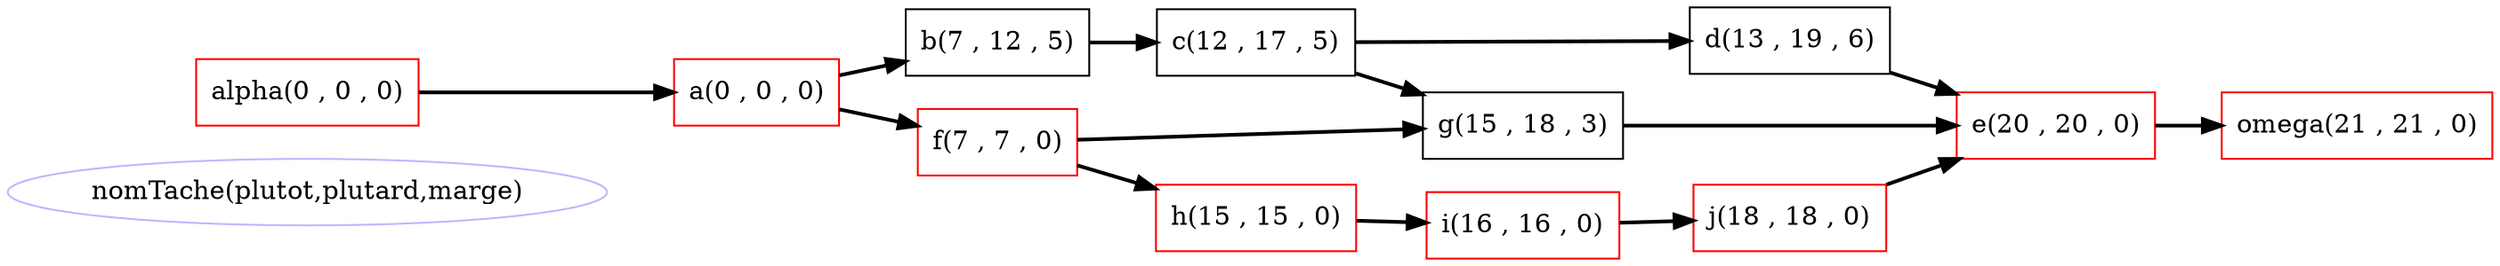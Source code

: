 digraph G{
rankdir = LR;
make_string [label="nomTache(plutot,plutard,marge)",color=".7 .3 1.0"];
"a(0 , 0 , 0)"[color=red][shape=box];
"alpha(0 , 0 , 0)"[color=red][shape=box];
"b(7 , 12 , 5)"[shape=box];
"c(12 , 17 , 5)"[shape=box];
"d(13 , 19 , 6)"[shape=box];
"e(20 , 20 , 0)"[color=red][shape=box];
"f(7 , 7 , 0)"[color=red][shape=box];
"g(15 , 18 , 3)"[shape=box];
"h(15 , 15 , 0)"[color=red][shape=box];
"i(16 , 16 , 0)"[color=red][shape=box];
"j(18 , 18 , 0)"[color=red][shape=box];
"omega(21 , 21 , 0)"[color=red][shape=box];
"alpha(0 , 0 , 0)" -> "a(0 , 0 , 0)"[style=bold];
"a(0 , 0 , 0)" -> "b(7 , 12 , 5)"[style=bold];
"b(7 , 12 , 5)" -> "c(12 , 17 , 5)"[style=bold];
"c(12 , 17 , 5)" -> "d(13 , 19 , 6)"[style=bold];
"d(13 , 19 , 6)" -> "e(20 , 20 , 0)"[style=bold];
"g(15 , 18 , 3)" -> "e(20 , 20 , 0)"[style=bold];
"j(18 , 18 , 0)" -> "e(20 , 20 , 0)"[style=bold];
"a(0 , 0 , 0)" -> "f(7 , 7 , 0)"[style=bold];
"f(7 , 7 , 0)" -> "g(15 , 18 , 3)"[style=bold];
"c(12 , 17 , 5)" -> "g(15 , 18 , 3)"[style=bold];
"f(7 , 7 , 0)" -> "h(15 , 15 , 0)"[style=bold];
"h(15 , 15 , 0)" -> "i(16 , 16 , 0)"[style=bold];
"i(16 , 16 , 0)" -> "j(18 , 18 , 0)"[style=bold];
"e(20 , 20 , 0)" -> "omega(21 , 21 , 0)"[style=bold];
}